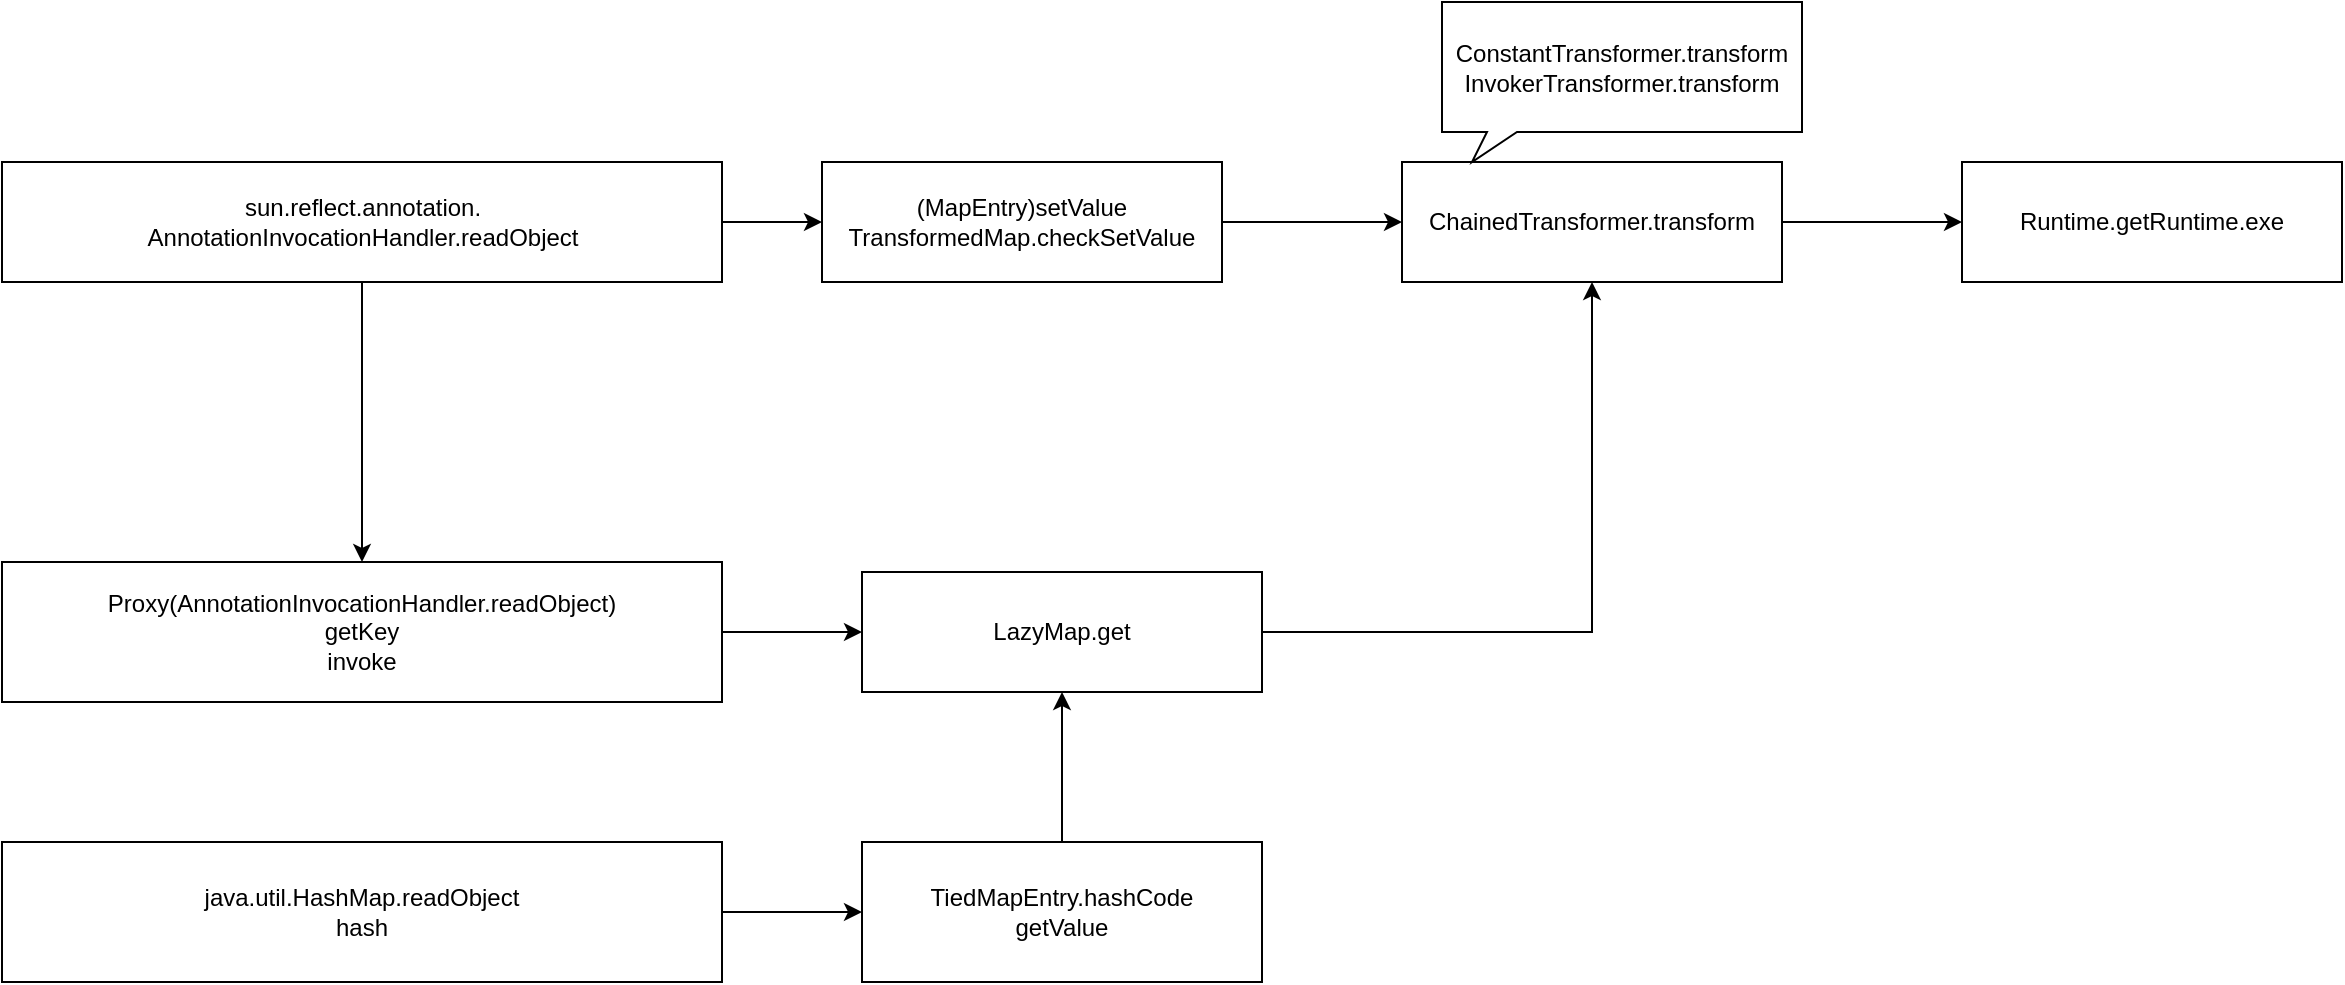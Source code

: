 <mxfile version="21.8.0" type="github">
  <diagram name="第 1 页" id="6VpoMdF1UtFUlSB7jPXj">
    <mxGraphModel dx="1562" dy="830" grid="1" gridSize="10" guides="1" tooltips="1" connect="1" arrows="1" fold="1" page="1" pageScale="1" pageWidth="1920" pageHeight="1200" math="0" shadow="0">
      <root>
        <mxCell id="0" />
        <mxCell id="1" parent="0" />
        <mxCell id="6vssdcbbBTtyEO5g1ugg-1" value="Runtime.getRuntime.exe" style="rounded=0;whiteSpace=wrap;html=1;" vertex="1" parent="1">
          <mxGeometry x="1050" y="240" width="190" height="60" as="geometry" />
        </mxCell>
        <mxCell id="6vssdcbbBTtyEO5g1ugg-8" style="edgeStyle=orthogonalEdgeStyle;rounded=0;orthogonalLoop=1;jettySize=auto;html=1;exitX=1;exitY=0.5;exitDx=0;exitDy=0;entryX=0;entryY=0.5;entryDx=0;entryDy=0;" edge="1" parent="1" source="6vssdcbbBTtyEO5g1ugg-2" target="6vssdcbbBTtyEO5g1ugg-1">
          <mxGeometry relative="1" as="geometry" />
        </mxCell>
        <mxCell id="6vssdcbbBTtyEO5g1ugg-2" value="ChainedTransformer.transform" style="rounded=0;whiteSpace=wrap;html=1;" vertex="1" parent="1">
          <mxGeometry x="770" y="240" width="190" height="60" as="geometry" />
        </mxCell>
        <mxCell id="6vssdcbbBTtyEO5g1ugg-10" style="edgeStyle=orthogonalEdgeStyle;rounded=0;orthogonalLoop=1;jettySize=auto;html=1;exitX=1;exitY=0.5;exitDx=0;exitDy=0;entryX=0;entryY=0.5;entryDx=0;entryDy=0;" edge="1" parent="1" source="6vssdcbbBTtyEO5g1ugg-9" target="6vssdcbbBTtyEO5g1ugg-2">
          <mxGeometry relative="1" as="geometry" />
        </mxCell>
        <mxCell id="6vssdcbbBTtyEO5g1ugg-9" value="(MapEntry&lt;span style=&quot;background-color: initial;&quot;&gt;)setValue&lt;/span&gt;&lt;br&gt;TransformedMap.checkSetValue" style="rounded=0;whiteSpace=wrap;html=1;" vertex="1" parent="1">
          <mxGeometry x="480" y="240" width="200" height="60" as="geometry" />
        </mxCell>
        <mxCell id="6vssdcbbBTtyEO5g1ugg-13" style="edgeStyle=orthogonalEdgeStyle;rounded=0;orthogonalLoop=1;jettySize=auto;html=1;exitX=1;exitY=0.5;exitDx=0;exitDy=0;entryX=0;entryY=0.5;entryDx=0;entryDy=0;" edge="1" parent="1" source="6vssdcbbBTtyEO5g1ugg-11" target="6vssdcbbBTtyEO5g1ugg-9">
          <mxGeometry relative="1" as="geometry" />
        </mxCell>
        <mxCell id="6vssdcbbBTtyEO5g1ugg-18" style="edgeStyle=orthogonalEdgeStyle;rounded=0;orthogonalLoop=1;jettySize=auto;html=1;exitX=0.5;exitY=1;exitDx=0;exitDy=0;entryX=0.5;entryY=0;entryDx=0;entryDy=0;" edge="1" parent="1" source="6vssdcbbBTtyEO5g1ugg-11" target="6vssdcbbBTtyEO5g1ugg-17">
          <mxGeometry relative="1" as="geometry" />
        </mxCell>
        <mxCell id="6vssdcbbBTtyEO5g1ugg-11" value="sun.reflect.annotation.&lt;br&gt;AnnotationInvocationHandler.readObject" style="rounded=0;html=1;" vertex="1" parent="1">
          <mxGeometry x="70" y="240" width="360" height="60" as="geometry" />
        </mxCell>
        <mxCell id="6vssdcbbBTtyEO5g1ugg-12" value="ConstantTransformer.transform&lt;br&gt;InvokerTransformer.transform" style="whiteSpace=wrap;html=1;shape=mxgraph.basic.rectCallout;dx=30;dy=15;boundedLbl=1;" vertex="1" parent="1">
          <mxGeometry x="790" y="160" width="180" height="80" as="geometry" />
        </mxCell>
        <mxCell id="6vssdcbbBTtyEO5g1ugg-16" style="edgeStyle=orthogonalEdgeStyle;rounded=0;orthogonalLoop=1;jettySize=auto;html=1;entryX=0.5;entryY=1;entryDx=0;entryDy=0;" edge="1" parent="1" source="6vssdcbbBTtyEO5g1ugg-15" target="6vssdcbbBTtyEO5g1ugg-2">
          <mxGeometry relative="1" as="geometry" />
        </mxCell>
        <mxCell id="6vssdcbbBTtyEO5g1ugg-15" value="LazyMap.get" style="rounded=0;whiteSpace=wrap;html=1;" vertex="1" parent="1">
          <mxGeometry x="500" y="445" width="200" height="60" as="geometry" />
        </mxCell>
        <mxCell id="6vssdcbbBTtyEO5g1ugg-20" value="" style="edgeStyle=orthogonalEdgeStyle;rounded=0;orthogonalLoop=1;jettySize=auto;html=1;" edge="1" parent="1" source="6vssdcbbBTtyEO5g1ugg-17" target="6vssdcbbBTtyEO5g1ugg-15">
          <mxGeometry relative="1" as="geometry" />
        </mxCell>
        <mxCell id="6vssdcbbBTtyEO5g1ugg-17" value="Proxy(AnnotationInvocationHandler.readObject)&lt;br&gt;getKey&lt;br&gt;invoke" style="rounded=0;whiteSpace=wrap;html=1;" vertex="1" parent="1">
          <mxGeometry x="70" y="440" width="360" height="70" as="geometry" />
        </mxCell>
        <mxCell id="6vssdcbbBTtyEO5g1ugg-22" value="" style="edgeStyle=orthogonalEdgeStyle;rounded=0;orthogonalLoop=1;jettySize=auto;html=1;" edge="1" parent="1" source="6vssdcbbBTtyEO5g1ugg-21" target="6vssdcbbBTtyEO5g1ugg-15">
          <mxGeometry relative="1" as="geometry" />
        </mxCell>
        <mxCell id="6vssdcbbBTtyEO5g1ugg-21" value="TiedMapEntry.hashCode&lt;br&gt;getValue" style="rounded=0;whiteSpace=wrap;html=1;" vertex="1" parent="1">
          <mxGeometry x="500" y="580" width="200" height="70" as="geometry" />
        </mxCell>
        <mxCell id="6vssdcbbBTtyEO5g1ugg-24" value="" style="edgeStyle=orthogonalEdgeStyle;rounded=0;orthogonalLoop=1;jettySize=auto;html=1;" edge="1" parent="1" source="6vssdcbbBTtyEO5g1ugg-23" target="6vssdcbbBTtyEO5g1ugg-21">
          <mxGeometry relative="1" as="geometry" />
        </mxCell>
        <mxCell id="6vssdcbbBTtyEO5g1ugg-23" value="java.util.HashMap.readObject&lt;br&gt;hash" style="rounded=0;whiteSpace=wrap;html=1;" vertex="1" parent="1">
          <mxGeometry x="70" y="580" width="360" height="70" as="geometry" />
        </mxCell>
      </root>
    </mxGraphModel>
  </diagram>
</mxfile>
